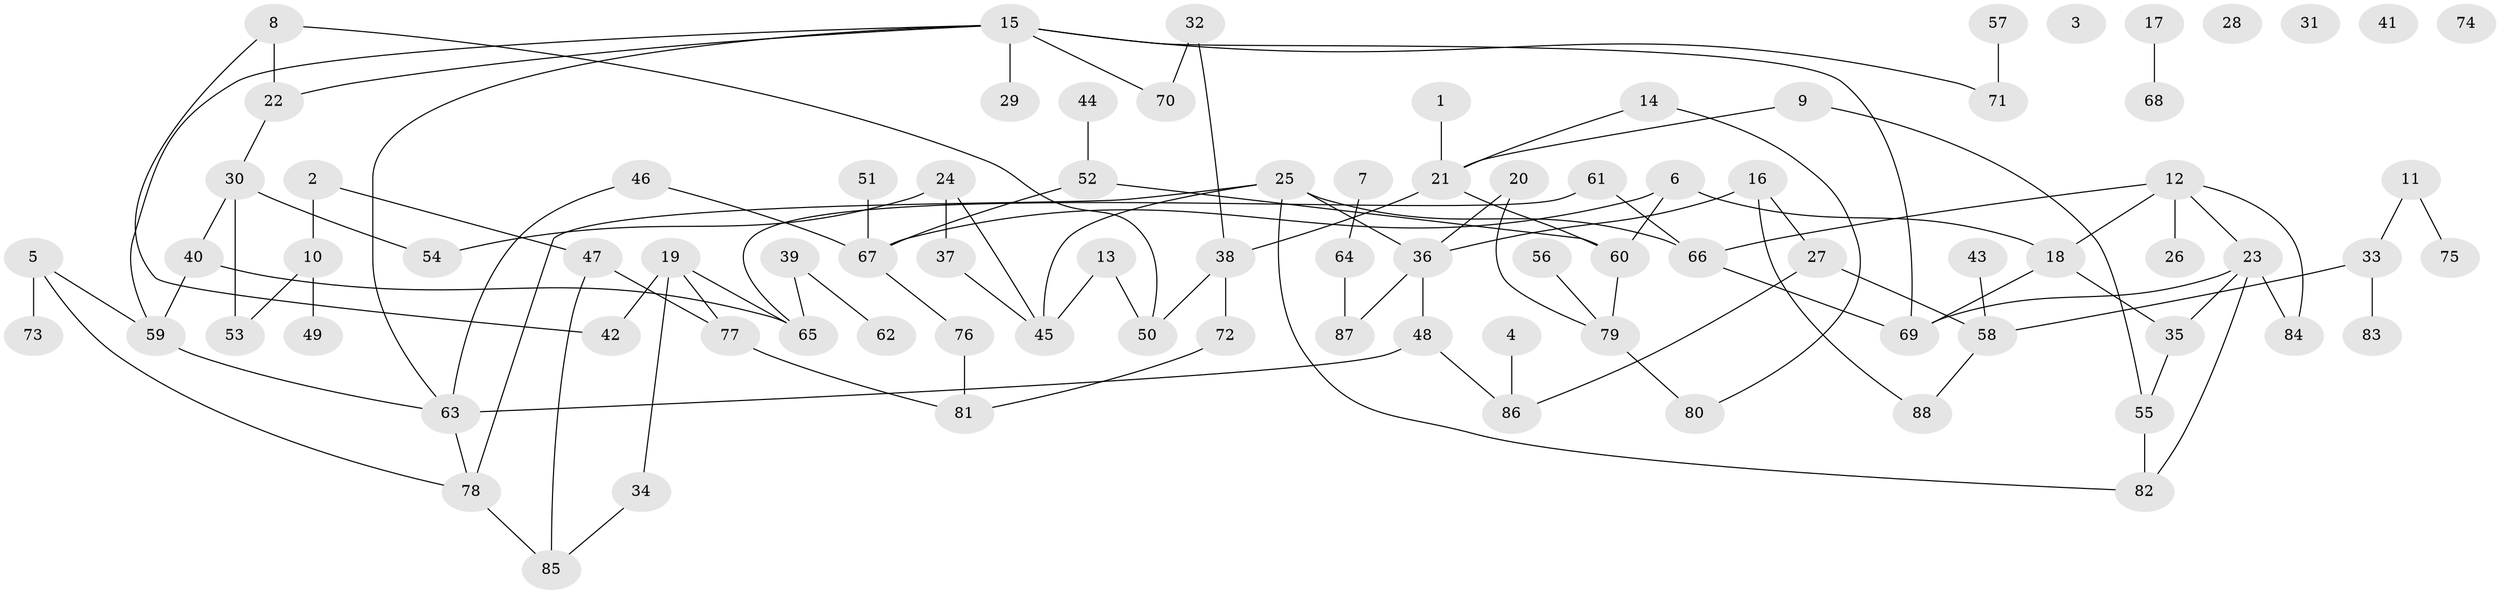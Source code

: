 // Generated by graph-tools (version 1.1) at 2025/39/03/09/25 04:39:46]
// undirected, 88 vertices, 111 edges
graph export_dot {
graph [start="1"]
  node [color=gray90,style=filled];
  1;
  2;
  3;
  4;
  5;
  6;
  7;
  8;
  9;
  10;
  11;
  12;
  13;
  14;
  15;
  16;
  17;
  18;
  19;
  20;
  21;
  22;
  23;
  24;
  25;
  26;
  27;
  28;
  29;
  30;
  31;
  32;
  33;
  34;
  35;
  36;
  37;
  38;
  39;
  40;
  41;
  42;
  43;
  44;
  45;
  46;
  47;
  48;
  49;
  50;
  51;
  52;
  53;
  54;
  55;
  56;
  57;
  58;
  59;
  60;
  61;
  62;
  63;
  64;
  65;
  66;
  67;
  68;
  69;
  70;
  71;
  72;
  73;
  74;
  75;
  76;
  77;
  78;
  79;
  80;
  81;
  82;
  83;
  84;
  85;
  86;
  87;
  88;
  1 -- 21;
  2 -- 10;
  2 -- 47;
  4 -- 86;
  5 -- 59;
  5 -- 73;
  5 -- 78;
  6 -- 18;
  6 -- 60;
  6 -- 67;
  7 -- 64;
  8 -- 22;
  8 -- 42;
  8 -- 50;
  9 -- 21;
  9 -- 55;
  10 -- 49;
  10 -- 53;
  11 -- 33;
  11 -- 75;
  12 -- 18;
  12 -- 23;
  12 -- 26;
  12 -- 66;
  12 -- 84;
  13 -- 45;
  13 -- 50;
  14 -- 21;
  14 -- 80;
  15 -- 22;
  15 -- 29;
  15 -- 59;
  15 -- 63;
  15 -- 69;
  15 -- 70;
  15 -- 71;
  16 -- 27;
  16 -- 36;
  16 -- 88;
  17 -- 68;
  18 -- 35;
  18 -- 69;
  19 -- 34;
  19 -- 42;
  19 -- 65;
  19 -- 77;
  20 -- 36;
  20 -- 79;
  21 -- 38;
  21 -- 60;
  22 -- 30;
  23 -- 35;
  23 -- 69;
  23 -- 82;
  23 -- 84;
  24 -- 37;
  24 -- 45;
  24 -- 54;
  25 -- 36;
  25 -- 45;
  25 -- 66;
  25 -- 78;
  25 -- 82;
  27 -- 58;
  27 -- 86;
  30 -- 40;
  30 -- 53;
  30 -- 54;
  32 -- 38;
  32 -- 70;
  33 -- 58;
  33 -- 83;
  34 -- 85;
  35 -- 55;
  36 -- 48;
  36 -- 87;
  37 -- 45;
  38 -- 50;
  38 -- 72;
  39 -- 62;
  39 -- 65;
  40 -- 59;
  40 -- 65;
  43 -- 58;
  44 -- 52;
  46 -- 63;
  46 -- 67;
  47 -- 77;
  47 -- 85;
  48 -- 63;
  48 -- 86;
  51 -- 67;
  52 -- 60;
  52 -- 67;
  55 -- 82;
  56 -- 79;
  57 -- 71;
  58 -- 88;
  59 -- 63;
  60 -- 79;
  61 -- 65;
  61 -- 66;
  63 -- 78;
  64 -- 87;
  66 -- 69;
  67 -- 76;
  72 -- 81;
  76 -- 81;
  77 -- 81;
  78 -- 85;
  79 -- 80;
}
